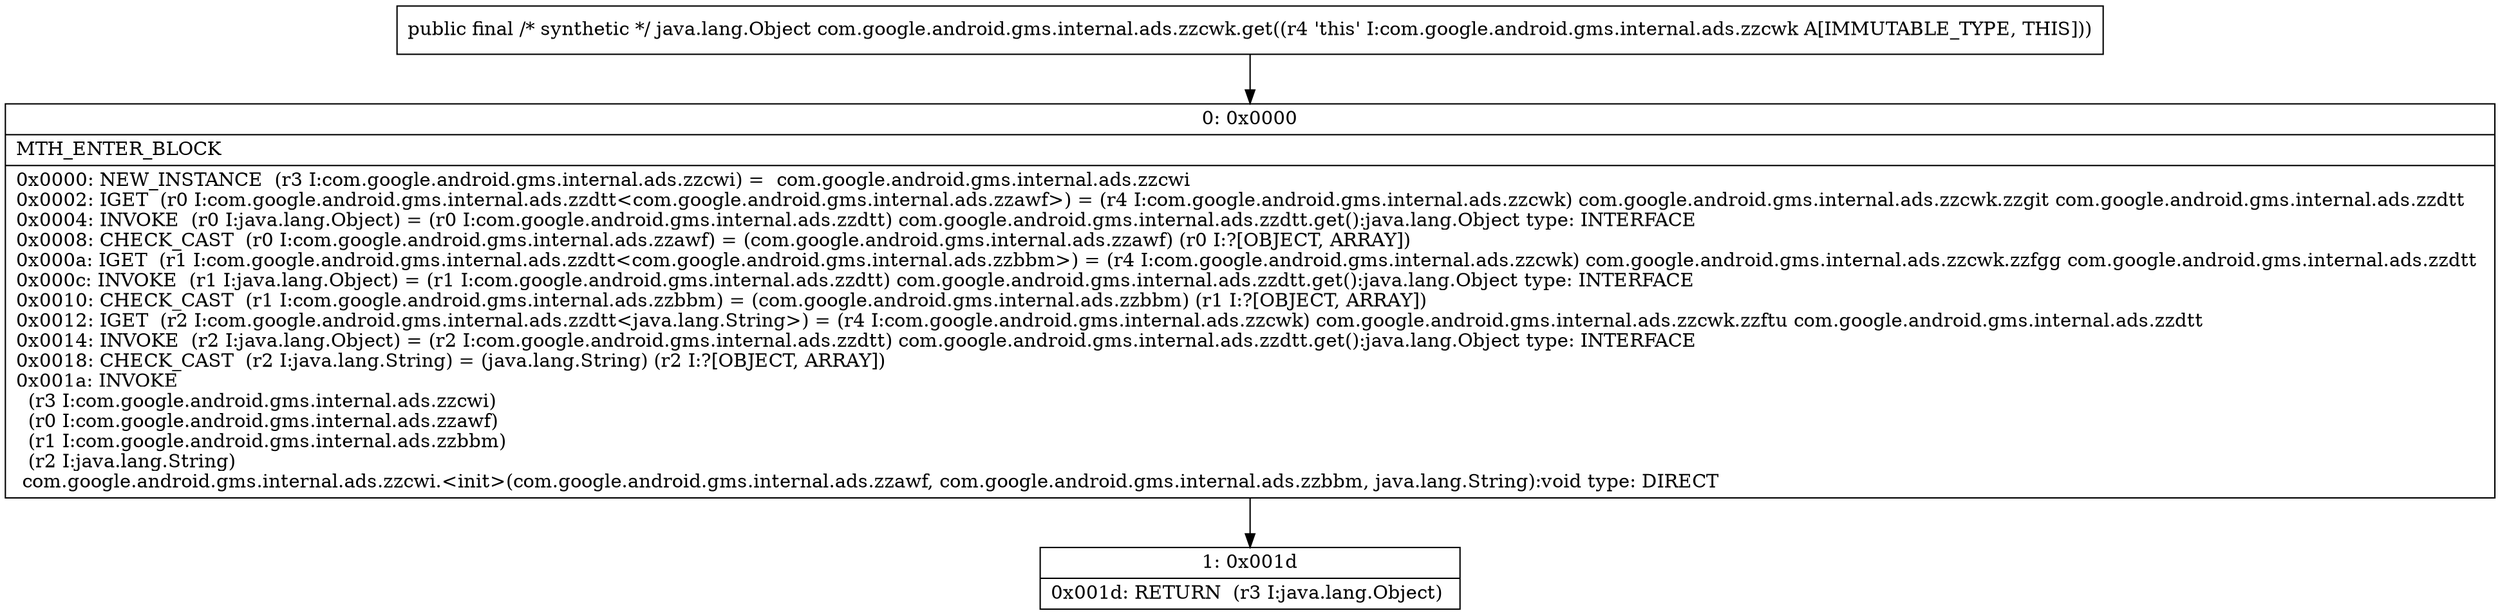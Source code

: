 digraph "CFG forcom.google.android.gms.internal.ads.zzcwk.get()Ljava\/lang\/Object;" {
Node_0 [shape=record,label="{0\:\ 0x0000|MTH_ENTER_BLOCK\l|0x0000: NEW_INSTANCE  (r3 I:com.google.android.gms.internal.ads.zzcwi) =  com.google.android.gms.internal.ads.zzcwi \l0x0002: IGET  (r0 I:com.google.android.gms.internal.ads.zzdtt\<com.google.android.gms.internal.ads.zzawf\>) = (r4 I:com.google.android.gms.internal.ads.zzcwk) com.google.android.gms.internal.ads.zzcwk.zzgit com.google.android.gms.internal.ads.zzdtt \l0x0004: INVOKE  (r0 I:java.lang.Object) = (r0 I:com.google.android.gms.internal.ads.zzdtt) com.google.android.gms.internal.ads.zzdtt.get():java.lang.Object type: INTERFACE \l0x0008: CHECK_CAST  (r0 I:com.google.android.gms.internal.ads.zzawf) = (com.google.android.gms.internal.ads.zzawf) (r0 I:?[OBJECT, ARRAY]) \l0x000a: IGET  (r1 I:com.google.android.gms.internal.ads.zzdtt\<com.google.android.gms.internal.ads.zzbbm\>) = (r4 I:com.google.android.gms.internal.ads.zzcwk) com.google.android.gms.internal.ads.zzcwk.zzfgg com.google.android.gms.internal.ads.zzdtt \l0x000c: INVOKE  (r1 I:java.lang.Object) = (r1 I:com.google.android.gms.internal.ads.zzdtt) com.google.android.gms.internal.ads.zzdtt.get():java.lang.Object type: INTERFACE \l0x0010: CHECK_CAST  (r1 I:com.google.android.gms.internal.ads.zzbbm) = (com.google.android.gms.internal.ads.zzbbm) (r1 I:?[OBJECT, ARRAY]) \l0x0012: IGET  (r2 I:com.google.android.gms.internal.ads.zzdtt\<java.lang.String\>) = (r4 I:com.google.android.gms.internal.ads.zzcwk) com.google.android.gms.internal.ads.zzcwk.zzftu com.google.android.gms.internal.ads.zzdtt \l0x0014: INVOKE  (r2 I:java.lang.Object) = (r2 I:com.google.android.gms.internal.ads.zzdtt) com.google.android.gms.internal.ads.zzdtt.get():java.lang.Object type: INTERFACE \l0x0018: CHECK_CAST  (r2 I:java.lang.String) = (java.lang.String) (r2 I:?[OBJECT, ARRAY]) \l0x001a: INVOKE  \l  (r3 I:com.google.android.gms.internal.ads.zzcwi)\l  (r0 I:com.google.android.gms.internal.ads.zzawf)\l  (r1 I:com.google.android.gms.internal.ads.zzbbm)\l  (r2 I:java.lang.String)\l com.google.android.gms.internal.ads.zzcwi.\<init\>(com.google.android.gms.internal.ads.zzawf, com.google.android.gms.internal.ads.zzbbm, java.lang.String):void type: DIRECT \l}"];
Node_1 [shape=record,label="{1\:\ 0x001d|0x001d: RETURN  (r3 I:java.lang.Object) \l}"];
MethodNode[shape=record,label="{public final \/* synthetic *\/ java.lang.Object com.google.android.gms.internal.ads.zzcwk.get((r4 'this' I:com.google.android.gms.internal.ads.zzcwk A[IMMUTABLE_TYPE, THIS])) }"];
MethodNode -> Node_0;
Node_0 -> Node_1;
}

